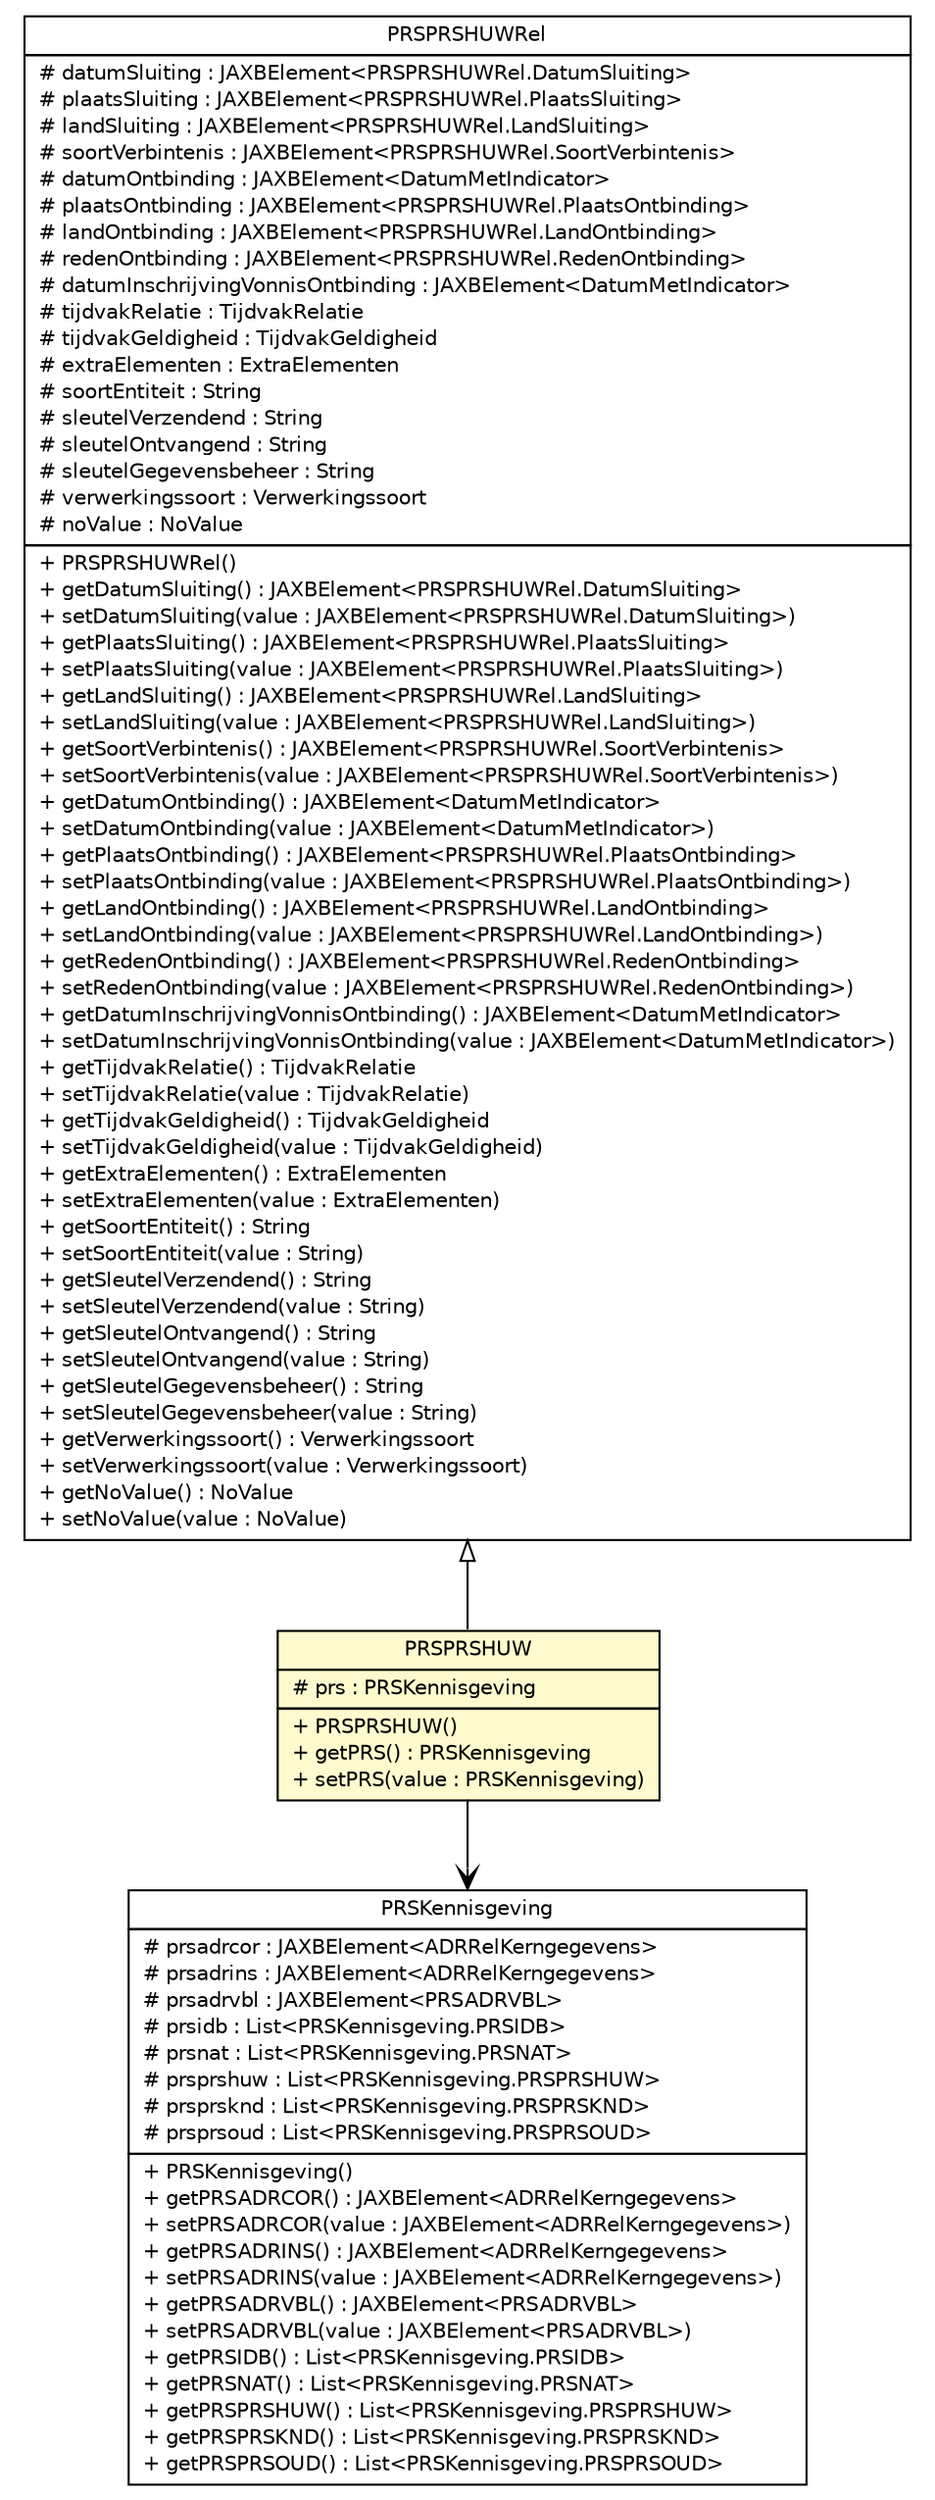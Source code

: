 #!/usr/local/bin/dot
#
# Class diagram 
# Generated by UMLGraph version R5_6-24-gf6e263 (http://www.umlgraph.org/)
#

digraph G {
	edge [fontname="Helvetica",fontsize=10,labelfontname="Helvetica",labelfontsize=10];
	node [fontname="Helvetica",fontsize=10,shape=plaintext];
	nodesep=0.25;
	ranksep=0.5;
	// nl.egem.stuf.sector.bg._0204.PRSAntwoord.PRSPRSHUW
	c146795 [label=<<table title="nl.egem.stuf.sector.bg._0204.PRSAntwoord.PRSPRSHUW" border="0" cellborder="1" cellspacing="0" cellpadding="2" port="p" bgcolor="lemonChiffon" href="./PRSAntwoord.PRSPRSHUW.html">
		<tr><td><table border="0" cellspacing="0" cellpadding="1">
<tr><td align="center" balign="center"> PRSPRSHUW </td></tr>
		</table></td></tr>
		<tr><td><table border="0" cellspacing="0" cellpadding="1">
<tr><td align="left" balign="left"> # prs : PRSKennisgeving </td></tr>
		</table></td></tr>
		<tr><td><table border="0" cellspacing="0" cellpadding="1">
<tr><td align="left" balign="left"> + PRSPRSHUW() </td></tr>
<tr><td align="left" balign="left"> + getPRS() : PRSKennisgeving </td></tr>
<tr><td align="left" balign="left"> + setPRS(value : PRSKennisgeving) </td></tr>
		</table></td></tr>
		</table>>, URL="./PRSAntwoord.PRSPRSHUW.html", fontname="Helvetica", fontcolor="black", fontsize=10.0];
	// nl.egem.stuf.sector.bg._0204.PRSPRSHUWRel
	c146894 [label=<<table title="nl.egem.stuf.sector.bg._0204.PRSPRSHUWRel" border="0" cellborder="1" cellspacing="0" cellpadding="2" port="p" href="./PRSPRSHUWRel.html">
		<tr><td><table border="0" cellspacing="0" cellpadding="1">
<tr><td align="center" balign="center"> PRSPRSHUWRel </td></tr>
		</table></td></tr>
		<tr><td><table border="0" cellspacing="0" cellpadding="1">
<tr><td align="left" balign="left"> # datumSluiting : JAXBElement&lt;PRSPRSHUWRel.DatumSluiting&gt; </td></tr>
<tr><td align="left" balign="left"> # plaatsSluiting : JAXBElement&lt;PRSPRSHUWRel.PlaatsSluiting&gt; </td></tr>
<tr><td align="left" balign="left"> # landSluiting : JAXBElement&lt;PRSPRSHUWRel.LandSluiting&gt; </td></tr>
<tr><td align="left" balign="left"> # soortVerbintenis : JAXBElement&lt;PRSPRSHUWRel.SoortVerbintenis&gt; </td></tr>
<tr><td align="left" balign="left"> # datumOntbinding : JAXBElement&lt;DatumMetIndicator&gt; </td></tr>
<tr><td align="left" balign="left"> # plaatsOntbinding : JAXBElement&lt;PRSPRSHUWRel.PlaatsOntbinding&gt; </td></tr>
<tr><td align="left" balign="left"> # landOntbinding : JAXBElement&lt;PRSPRSHUWRel.LandOntbinding&gt; </td></tr>
<tr><td align="left" balign="left"> # redenOntbinding : JAXBElement&lt;PRSPRSHUWRel.RedenOntbinding&gt; </td></tr>
<tr><td align="left" balign="left"> # datumInschrijvingVonnisOntbinding : JAXBElement&lt;DatumMetIndicator&gt; </td></tr>
<tr><td align="left" balign="left"> # tijdvakRelatie : TijdvakRelatie </td></tr>
<tr><td align="left" balign="left"> # tijdvakGeldigheid : TijdvakGeldigheid </td></tr>
<tr><td align="left" balign="left"> # extraElementen : ExtraElementen </td></tr>
<tr><td align="left" balign="left"> # soortEntiteit : String </td></tr>
<tr><td align="left" balign="left"> # sleutelVerzendend : String </td></tr>
<tr><td align="left" balign="left"> # sleutelOntvangend : String </td></tr>
<tr><td align="left" balign="left"> # sleutelGegevensbeheer : String </td></tr>
<tr><td align="left" balign="left"> # verwerkingssoort : Verwerkingssoort </td></tr>
<tr><td align="left" balign="left"> # noValue : NoValue </td></tr>
		</table></td></tr>
		<tr><td><table border="0" cellspacing="0" cellpadding="1">
<tr><td align="left" balign="left"> + PRSPRSHUWRel() </td></tr>
<tr><td align="left" balign="left"> + getDatumSluiting() : JAXBElement&lt;PRSPRSHUWRel.DatumSluiting&gt; </td></tr>
<tr><td align="left" balign="left"> + setDatumSluiting(value : JAXBElement&lt;PRSPRSHUWRel.DatumSluiting&gt;) </td></tr>
<tr><td align="left" balign="left"> + getPlaatsSluiting() : JAXBElement&lt;PRSPRSHUWRel.PlaatsSluiting&gt; </td></tr>
<tr><td align="left" balign="left"> + setPlaatsSluiting(value : JAXBElement&lt;PRSPRSHUWRel.PlaatsSluiting&gt;) </td></tr>
<tr><td align="left" balign="left"> + getLandSluiting() : JAXBElement&lt;PRSPRSHUWRel.LandSluiting&gt; </td></tr>
<tr><td align="left" balign="left"> + setLandSluiting(value : JAXBElement&lt;PRSPRSHUWRel.LandSluiting&gt;) </td></tr>
<tr><td align="left" balign="left"> + getSoortVerbintenis() : JAXBElement&lt;PRSPRSHUWRel.SoortVerbintenis&gt; </td></tr>
<tr><td align="left" balign="left"> + setSoortVerbintenis(value : JAXBElement&lt;PRSPRSHUWRel.SoortVerbintenis&gt;) </td></tr>
<tr><td align="left" balign="left"> + getDatumOntbinding() : JAXBElement&lt;DatumMetIndicator&gt; </td></tr>
<tr><td align="left" balign="left"> + setDatumOntbinding(value : JAXBElement&lt;DatumMetIndicator&gt;) </td></tr>
<tr><td align="left" balign="left"> + getPlaatsOntbinding() : JAXBElement&lt;PRSPRSHUWRel.PlaatsOntbinding&gt; </td></tr>
<tr><td align="left" balign="left"> + setPlaatsOntbinding(value : JAXBElement&lt;PRSPRSHUWRel.PlaatsOntbinding&gt;) </td></tr>
<tr><td align="left" balign="left"> + getLandOntbinding() : JAXBElement&lt;PRSPRSHUWRel.LandOntbinding&gt; </td></tr>
<tr><td align="left" balign="left"> + setLandOntbinding(value : JAXBElement&lt;PRSPRSHUWRel.LandOntbinding&gt;) </td></tr>
<tr><td align="left" balign="left"> + getRedenOntbinding() : JAXBElement&lt;PRSPRSHUWRel.RedenOntbinding&gt; </td></tr>
<tr><td align="left" balign="left"> + setRedenOntbinding(value : JAXBElement&lt;PRSPRSHUWRel.RedenOntbinding&gt;) </td></tr>
<tr><td align="left" balign="left"> + getDatumInschrijvingVonnisOntbinding() : JAXBElement&lt;DatumMetIndicator&gt; </td></tr>
<tr><td align="left" balign="left"> + setDatumInschrijvingVonnisOntbinding(value : JAXBElement&lt;DatumMetIndicator&gt;) </td></tr>
<tr><td align="left" balign="left"> + getTijdvakRelatie() : TijdvakRelatie </td></tr>
<tr><td align="left" balign="left"> + setTijdvakRelatie(value : TijdvakRelatie) </td></tr>
<tr><td align="left" balign="left"> + getTijdvakGeldigheid() : TijdvakGeldigheid </td></tr>
<tr><td align="left" balign="left"> + setTijdvakGeldigheid(value : TijdvakGeldigheid) </td></tr>
<tr><td align="left" balign="left"> + getExtraElementen() : ExtraElementen </td></tr>
<tr><td align="left" balign="left"> + setExtraElementen(value : ExtraElementen) </td></tr>
<tr><td align="left" balign="left"> + getSoortEntiteit() : String </td></tr>
<tr><td align="left" balign="left"> + setSoortEntiteit(value : String) </td></tr>
<tr><td align="left" balign="left"> + getSleutelVerzendend() : String </td></tr>
<tr><td align="left" balign="left"> + setSleutelVerzendend(value : String) </td></tr>
<tr><td align="left" balign="left"> + getSleutelOntvangend() : String </td></tr>
<tr><td align="left" balign="left"> + setSleutelOntvangend(value : String) </td></tr>
<tr><td align="left" balign="left"> + getSleutelGegevensbeheer() : String </td></tr>
<tr><td align="left" balign="left"> + setSleutelGegevensbeheer(value : String) </td></tr>
<tr><td align="left" balign="left"> + getVerwerkingssoort() : Verwerkingssoort </td></tr>
<tr><td align="left" balign="left"> + setVerwerkingssoort(value : Verwerkingssoort) </td></tr>
<tr><td align="left" balign="left"> + getNoValue() : NoValue </td></tr>
<tr><td align="left" balign="left"> + setNoValue(value : NoValue) </td></tr>
		</table></td></tr>
		</table>>, URL="./PRSPRSHUWRel.html", fontname="Helvetica", fontcolor="black", fontsize=10.0];
	// nl.egem.stuf.sector.bg._0204.PRSKennisgeving
	c147021 [label=<<table title="nl.egem.stuf.sector.bg._0204.PRSKennisgeving" border="0" cellborder="1" cellspacing="0" cellpadding="2" port="p" href="./PRSKennisgeving.html">
		<tr><td><table border="0" cellspacing="0" cellpadding="1">
<tr><td align="center" balign="center"> PRSKennisgeving </td></tr>
		</table></td></tr>
		<tr><td><table border="0" cellspacing="0" cellpadding="1">
<tr><td align="left" balign="left"> # prsadrcor : JAXBElement&lt;ADRRelKerngegevens&gt; </td></tr>
<tr><td align="left" balign="left"> # prsadrins : JAXBElement&lt;ADRRelKerngegevens&gt; </td></tr>
<tr><td align="left" balign="left"> # prsadrvbl : JAXBElement&lt;PRSADRVBL&gt; </td></tr>
<tr><td align="left" balign="left"> # prsidb : List&lt;PRSKennisgeving.PRSIDB&gt; </td></tr>
<tr><td align="left" balign="left"> # prsnat : List&lt;PRSKennisgeving.PRSNAT&gt; </td></tr>
<tr><td align="left" balign="left"> # prsprshuw : List&lt;PRSKennisgeving.PRSPRSHUW&gt; </td></tr>
<tr><td align="left" balign="left"> # prsprsknd : List&lt;PRSKennisgeving.PRSPRSKND&gt; </td></tr>
<tr><td align="left" balign="left"> # prsprsoud : List&lt;PRSKennisgeving.PRSPRSOUD&gt; </td></tr>
		</table></td></tr>
		<tr><td><table border="0" cellspacing="0" cellpadding="1">
<tr><td align="left" balign="left"> + PRSKennisgeving() </td></tr>
<tr><td align="left" balign="left"> + getPRSADRCOR() : JAXBElement&lt;ADRRelKerngegevens&gt; </td></tr>
<tr><td align="left" balign="left"> + setPRSADRCOR(value : JAXBElement&lt;ADRRelKerngegevens&gt;) </td></tr>
<tr><td align="left" balign="left"> + getPRSADRINS() : JAXBElement&lt;ADRRelKerngegevens&gt; </td></tr>
<tr><td align="left" balign="left"> + setPRSADRINS(value : JAXBElement&lt;ADRRelKerngegevens&gt;) </td></tr>
<tr><td align="left" balign="left"> + getPRSADRVBL() : JAXBElement&lt;PRSADRVBL&gt; </td></tr>
<tr><td align="left" balign="left"> + setPRSADRVBL(value : JAXBElement&lt;PRSADRVBL&gt;) </td></tr>
<tr><td align="left" balign="left"> + getPRSIDB() : List&lt;PRSKennisgeving.PRSIDB&gt; </td></tr>
<tr><td align="left" balign="left"> + getPRSNAT() : List&lt;PRSKennisgeving.PRSNAT&gt; </td></tr>
<tr><td align="left" balign="left"> + getPRSPRSHUW() : List&lt;PRSKennisgeving.PRSPRSHUW&gt; </td></tr>
<tr><td align="left" balign="left"> + getPRSPRSKND() : List&lt;PRSKennisgeving.PRSPRSKND&gt; </td></tr>
<tr><td align="left" balign="left"> + getPRSPRSOUD() : List&lt;PRSKennisgeving.PRSPRSOUD&gt; </td></tr>
		</table></td></tr>
		</table>>, URL="./PRSKennisgeving.html", fontname="Helvetica", fontcolor="black", fontsize=10.0];
	//nl.egem.stuf.sector.bg._0204.PRSAntwoord.PRSPRSHUW extends nl.egem.stuf.sector.bg._0204.PRSPRSHUWRel
	c146894:p -> c146795:p [dir=back,arrowtail=empty];
	// nl.egem.stuf.sector.bg._0204.PRSAntwoord.PRSPRSHUW NAVASSOC nl.egem.stuf.sector.bg._0204.PRSKennisgeving
	c146795:p -> c147021:p [taillabel="", label="", headlabel="", fontname="Helvetica", fontcolor="black", fontsize=10.0, color="black", arrowhead=open];
}

